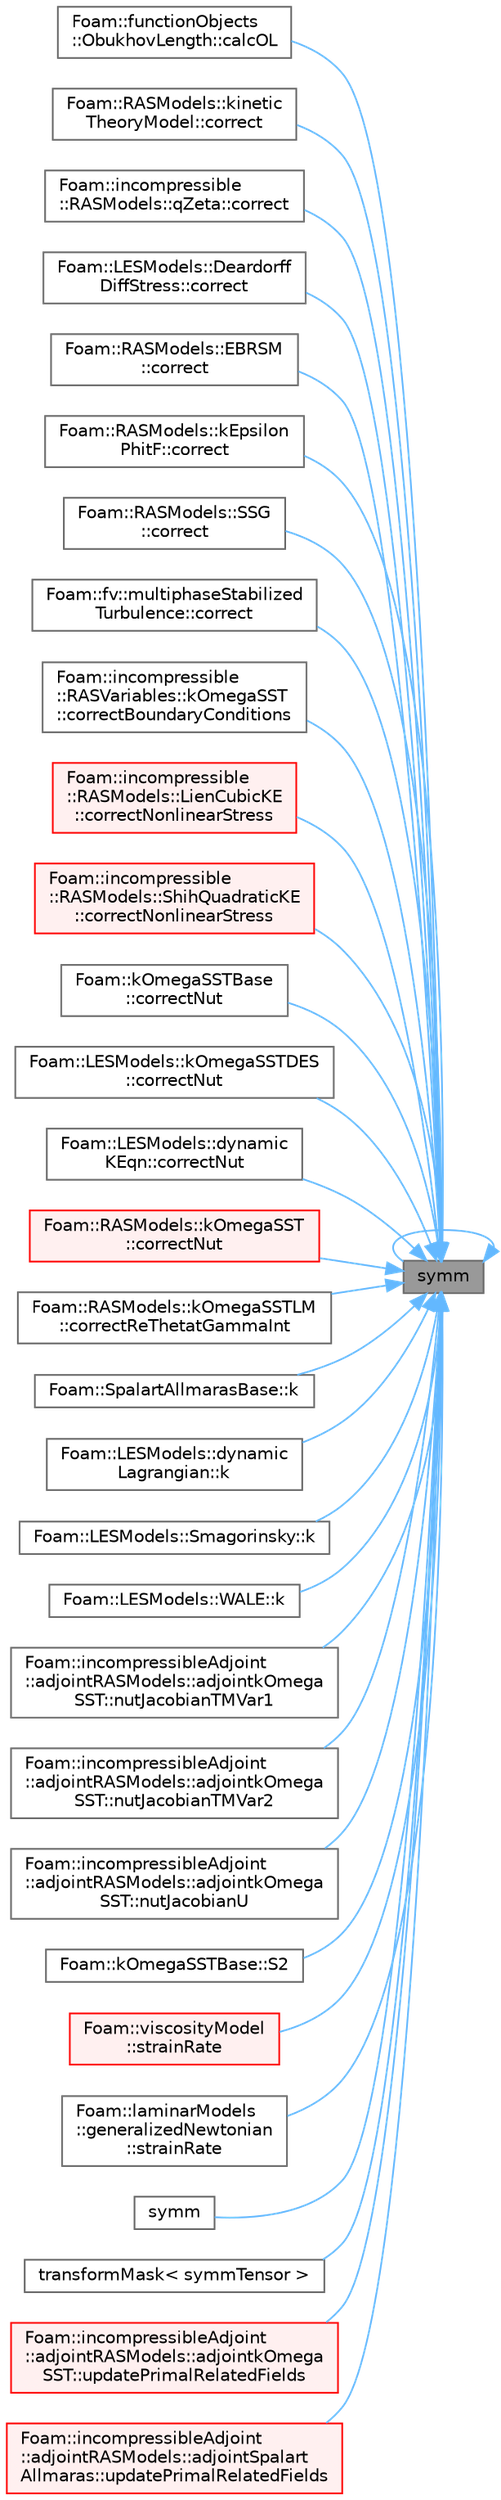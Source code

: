 digraph "symm"
{
 // LATEX_PDF_SIZE
  bgcolor="transparent";
  edge [fontname=Helvetica,fontsize=10,labelfontname=Helvetica,labelfontsize=10];
  node [fontname=Helvetica,fontsize=10,shape=box,height=0.2,width=0.4];
  rankdir="RL";
  Node1 [id="Node000001",label="symm",height=0.2,width=0.4,color="gray40", fillcolor="grey60", style="filled", fontcolor="black",tooltip=" "];
  Node1 -> Node2 [id="edge1_Node000001_Node000002",dir="back",color="steelblue1",style="solid",tooltip=" "];
  Node2 [id="Node000002",label="Foam::functionObjects\l::ObukhovLength::calcOL",height=0.2,width=0.4,color="grey40", fillcolor="white", style="filled",URL="$classFoam_1_1functionObjects_1_1ObukhovLength.html#ad9b366b28d2b6cb620803ab65e47e989",tooltip=" "];
  Node1 -> Node3 [id="edge2_Node000001_Node000003",dir="back",color="steelblue1",style="solid",tooltip=" "];
  Node3 [id="Node000003",label="Foam::RASModels::kinetic\lTheoryModel::correct",height=0.2,width=0.4,color="grey40", fillcolor="white", style="filled",URL="$classFoam_1_1RASModels_1_1kineticTheoryModel.html#a3ae44b28050c3aa494c1d8e18cf618c1",tooltip=" "];
  Node1 -> Node4 [id="edge3_Node000001_Node000004",dir="back",color="steelblue1",style="solid",tooltip=" "];
  Node4 [id="Node000004",label="Foam::incompressible\l::RASModels::qZeta::correct",height=0.2,width=0.4,color="grey40", fillcolor="white", style="filled",URL="$classFoam_1_1incompressible_1_1RASModels_1_1qZeta.html#a3ae44b28050c3aa494c1d8e18cf618c1",tooltip=" "];
  Node1 -> Node5 [id="edge4_Node000001_Node000005",dir="back",color="steelblue1",style="solid",tooltip=" "];
  Node5 [id="Node000005",label="Foam::LESModels::Deardorff\lDiffStress::correct",height=0.2,width=0.4,color="grey40", fillcolor="white", style="filled",URL="$classFoam_1_1LESModels_1_1DeardorffDiffStress.html#a3ae44b28050c3aa494c1d8e18cf618c1",tooltip=" "];
  Node1 -> Node6 [id="edge5_Node000001_Node000006",dir="back",color="steelblue1",style="solid",tooltip=" "];
  Node6 [id="Node000006",label="Foam::RASModels::EBRSM\l::correct",height=0.2,width=0.4,color="grey40", fillcolor="white", style="filled",URL="$classFoam_1_1RASModels_1_1EBRSM.html#a3ae44b28050c3aa494c1d8e18cf618c1",tooltip=" "];
  Node1 -> Node7 [id="edge6_Node000001_Node000007",dir="back",color="steelblue1",style="solid",tooltip=" "];
  Node7 [id="Node000007",label="Foam::RASModels::kEpsilon\lPhitF::correct",height=0.2,width=0.4,color="grey40", fillcolor="white", style="filled",URL="$classFoam_1_1RASModels_1_1kEpsilonPhitF.html#a3ae44b28050c3aa494c1d8e18cf618c1",tooltip=" "];
  Node1 -> Node8 [id="edge7_Node000001_Node000008",dir="back",color="steelblue1",style="solid",tooltip=" "];
  Node8 [id="Node000008",label="Foam::RASModels::SSG\l::correct",height=0.2,width=0.4,color="grey40", fillcolor="white", style="filled",URL="$classFoam_1_1RASModels_1_1SSG.html#a3ae44b28050c3aa494c1d8e18cf618c1",tooltip=" "];
  Node1 -> Node9 [id="edge8_Node000001_Node000009",dir="back",color="steelblue1",style="solid",tooltip=" "];
  Node9 [id="Node000009",label="Foam::fv::multiphaseStabilized\lTurbulence::correct",height=0.2,width=0.4,color="grey40", fillcolor="white", style="filled",URL="$classFoam_1_1fv_1_1multiphaseStabilizedTurbulence.html#ab371c68db950beba79d08f76dfe0058b",tooltip=" "];
  Node1 -> Node10 [id="edge9_Node000001_Node000010",dir="back",color="steelblue1",style="solid",tooltip=" "];
  Node10 [id="Node000010",label="Foam::incompressible\l::RASVariables::kOmegaSST\l::correctBoundaryConditions",height=0.2,width=0.4,color="grey40", fillcolor="white", style="filled",URL="$classFoam_1_1incompressible_1_1RASVariables_1_1kOmegaSST.html#a3e5bbeee0a24d3b7dde60b3dea701008",tooltip=" "];
  Node1 -> Node11 [id="edge10_Node000001_Node000011",dir="back",color="steelblue1",style="solid",tooltip=" "];
  Node11 [id="Node000011",label="Foam::incompressible\l::RASModels::LienCubicKE\l::correctNonlinearStress",height=0.2,width=0.4,color="red", fillcolor="#FFF0F0", style="filled",URL="$classFoam_1_1incompressible_1_1RASModels_1_1LienCubicKE.html#aaeceed08f8e5aa404ea620bbed333cf2",tooltip=" "];
  Node1 -> Node14 [id="edge11_Node000001_Node000014",dir="back",color="steelblue1",style="solid",tooltip=" "];
  Node14 [id="Node000014",label="Foam::incompressible\l::RASModels::ShihQuadraticKE\l::correctNonlinearStress",height=0.2,width=0.4,color="red", fillcolor="#FFF0F0", style="filled",URL="$classFoam_1_1incompressible_1_1RASModels_1_1ShihQuadraticKE.html#aaeceed08f8e5aa404ea620bbed333cf2",tooltip=" "];
  Node1 -> Node17 [id="edge12_Node000001_Node000017",dir="back",color="steelblue1",style="solid",tooltip=" "];
  Node17 [id="Node000017",label="Foam::kOmegaSSTBase\l::correctNut",height=0.2,width=0.4,color="grey40", fillcolor="white", style="filled",URL="$classFoam_1_1kOmegaSSTBase.html#aaffe89433f18f1ee4137486e19219448",tooltip=" "];
  Node1 -> Node18 [id="edge13_Node000001_Node000018",dir="back",color="steelblue1",style="solid",tooltip=" "];
  Node18 [id="Node000018",label="Foam::LESModels::kOmegaSSTDES\l::correctNut",height=0.2,width=0.4,color="grey40", fillcolor="white", style="filled",URL="$classFoam_1_1LESModels_1_1kOmegaSSTDES.html#aaffe89433f18f1ee4137486e19219448",tooltip=" "];
  Node1 -> Node19 [id="edge14_Node000001_Node000019",dir="back",color="steelblue1",style="solid",tooltip=" "];
  Node19 [id="Node000019",label="Foam::LESModels::dynamic\lKEqn::correctNut",height=0.2,width=0.4,color="grey40", fillcolor="white", style="filled",URL="$classFoam_1_1LESModels_1_1dynamicKEqn.html#aaffe89433f18f1ee4137486e19219448",tooltip=" "];
  Node1 -> Node20 [id="edge15_Node000001_Node000020",dir="back",color="steelblue1",style="solid",tooltip=" "];
  Node20 [id="Node000020",label="Foam::RASModels::kOmegaSST\l::correctNut",height=0.2,width=0.4,color="red", fillcolor="#FFF0F0", style="filled",URL="$classFoam_1_1RASModels_1_1kOmegaSST.html#aaffe89433f18f1ee4137486e19219448",tooltip=" "];
  Node1 -> Node22 [id="edge16_Node000001_Node000022",dir="back",color="steelblue1",style="solid",tooltip=" "];
  Node22 [id="Node000022",label="Foam::RASModels::kOmegaSSTLM\l::correctReThetatGammaInt",height=0.2,width=0.4,color="grey40", fillcolor="white", style="filled",URL="$classFoam_1_1RASModels_1_1kOmegaSSTLM.html#a5ed23487ae367b4b7cc373392b3d0455",tooltip=" "];
  Node1 -> Node23 [id="edge17_Node000001_Node000023",dir="back",color="steelblue1",style="solid",tooltip=" "];
  Node23 [id="Node000023",label="Foam::SpalartAllmarasBase::k",height=0.2,width=0.4,color="grey40", fillcolor="white", style="filled",URL="$classFoam_1_1SpalartAllmarasBase.html#a2e01d66cd4db498fd5e869ea66925978",tooltip=" "];
  Node1 -> Node24 [id="edge18_Node000001_Node000024",dir="back",color="steelblue1",style="solid",tooltip=" "];
  Node24 [id="Node000024",label="Foam::LESModels::dynamic\lLagrangian::k",height=0.2,width=0.4,color="grey40", fillcolor="white", style="filled",URL="$classFoam_1_1LESModels_1_1dynamicLagrangian.html#a5d7bb8627580192641090e97803fd54d",tooltip=" "];
  Node1 -> Node25 [id="edge19_Node000001_Node000025",dir="back",color="steelblue1",style="solid",tooltip=" "];
  Node25 [id="Node000025",label="Foam::LESModels::Smagorinsky::k",height=0.2,width=0.4,color="grey40", fillcolor="white", style="filled",URL="$classFoam_1_1LESModels_1_1Smagorinsky.html#a5d7bb8627580192641090e97803fd54d",tooltip=" "];
  Node1 -> Node26 [id="edge20_Node000001_Node000026",dir="back",color="steelblue1",style="solid",tooltip=" "];
  Node26 [id="Node000026",label="Foam::LESModels::WALE::k",height=0.2,width=0.4,color="grey40", fillcolor="white", style="filled",URL="$classFoam_1_1LESModels_1_1WALE.html#a57bf8f2e6e9bdbfa10d16e243f068e08",tooltip=" "];
  Node1 -> Node27 [id="edge21_Node000001_Node000027",dir="back",color="steelblue1",style="solid",tooltip=" "];
  Node27 [id="Node000027",label="Foam::incompressibleAdjoint\l::adjointRASModels::adjointkOmega\lSST::nutJacobianTMVar1",height=0.2,width=0.4,color="grey40", fillcolor="white", style="filled",URL="$classFoam_1_1incompressibleAdjoint_1_1adjointRASModels_1_1adjointkOmegaSST.html#a65a0544e539c3f3de587a0c3c061c46f",tooltip=" "];
  Node1 -> Node28 [id="edge22_Node000001_Node000028",dir="back",color="steelblue1",style="solid",tooltip=" "];
  Node28 [id="Node000028",label="Foam::incompressibleAdjoint\l::adjointRASModels::adjointkOmega\lSST::nutJacobianTMVar2",height=0.2,width=0.4,color="grey40", fillcolor="white", style="filled",URL="$classFoam_1_1incompressibleAdjoint_1_1adjointRASModels_1_1adjointkOmegaSST.html#a05d32000fd2117c53a0a4a14a355de68",tooltip=" "];
  Node1 -> Node29 [id="edge23_Node000001_Node000029",dir="back",color="steelblue1",style="solid",tooltip=" "];
  Node29 [id="Node000029",label="Foam::incompressibleAdjoint\l::adjointRASModels::adjointkOmega\lSST::nutJacobianU",height=0.2,width=0.4,color="grey40", fillcolor="white", style="filled",URL="$classFoam_1_1incompressibleAdjoint_1_1adjointRASModels_1_1adjointkOmegaSST.html#ac29885b682f8b47fea3bc8ac8373f652",tooltip=" "];
  Node1 -> Node30 [id="edge24_Node000001_Node000030",dir="back",color="steelblue1",style="solid",tooltip=" "];
  Node30 [id="Node000030",label="Foam::kOmegaSSTBase::S2",height=0.2,width=0.4,color="grey40", fillcolor="white", style="filled",URL="$classFoam_1_1kOmegaSSTBase.html#ad7a395c00268954be0dee4309684f909",tooltip=" "];
  Node1 -> Node31 [id="edge25_Node000001_Node000031",dir="back",color="steelblue1",style="solid",tooltip=" "];
  Node31 [id="Node000031",label="Foam::viscosityModel\l::strainRate",height=0.2,width=0.4,color="red", fillcolor="#FFF0F0", style="filled",URL="$classFoam_1_1viscosityModel.html#a6dcc9e521e5642db390e2c2947fcc25e",tooltip=" "];
  Node1 -> Node42 [id="edge26_Node000001_Node000042",dir="back",color="steelblue1",style="solid",tooltip=" "];
  Node42 [id="Node000042",label="Foam::laminarModels\l::generalizedNewtonian\l::strainRate",height=0.2,width=0.4,color="grey40", fillcolor="white", style="filled",URL="$classFoam_1_1laminarModels_1_1generalizedNewtonian.html#a6dcc9e521e5642db390e2c2947fcc25e",tooltip=" "];
  Node1 -> Node1 [id="edge27_Node000001_Node000001",dir="back",color="steelblue1",style="solid",tooltip=" "];
  Node1 -> Node43 [id="edge28_Node000001_Node000043",dir="back",color="steelblue1",style="solid",tooltip=" "];
  Node43 [id="Node000043",label="symm",height=0.2,width=0.4,color="grey40", fillcolor="white", style="filled",URL="$namespaceFoam.html#a67314c61ecbac763bb8d76536cdadd75",tooltip=" "];
  Node1 -> Node44 [id="edge29_Node000001_Node000044",dir="back",color="steelblue1",style="solid",tooltip=" "];
  Node44 [id="Node000044",label="transformMask\< symmTensor \>",height=0.2,width=0.4,color="grey40", fillcolor="white", style="filled",URL="$namespaceFoam.html#af6f6d2655c875afda6d3934771e8378b",tooltip=" "];
  Node1 -> Node45 [id="edge30_Node000001_Node000045",dir="back",color="steelblue1",style="solid",tooltip=" "];
  Node45 [id="Node000045",label="Foam::incompressibleAdjoint\l::adjointRASModels::adjointkOmega\lSST::updatePrimalRelatedFields",height=0.2,width=0.4,color="red", fillcolor="#FFF0F0", style="filled",URL="$classFoam_1_1incompressibleAdjoint_1_1adjointRASModels_1_1adjointkOmegaSST.html#a4dcce4d3976f413371589fd8db0923ea",tooltip=" "];
  Node1 -> Node48 [id="edge31_Node000001_Node000048",dir="back",color="steelblue1",style="solid",tooltip=" "];
  Node48 [id="Node000048",label="Foam::incompressibleAdjoint\l::adjointRASModels::adjointSpalart\lAllmaras::updatePrimalRelatedFields",height=0.2,width=0.4,color="red", fillcolor="#FFF0F0", style="filled",URL="$classFoam_1_1incompressibleAdjoint_1_1adjointRASModels_1_1adjointSpalartAllmaras.html#a4dcce4d3976f413371589fd8db0923ea",tooltip=" "];
}
